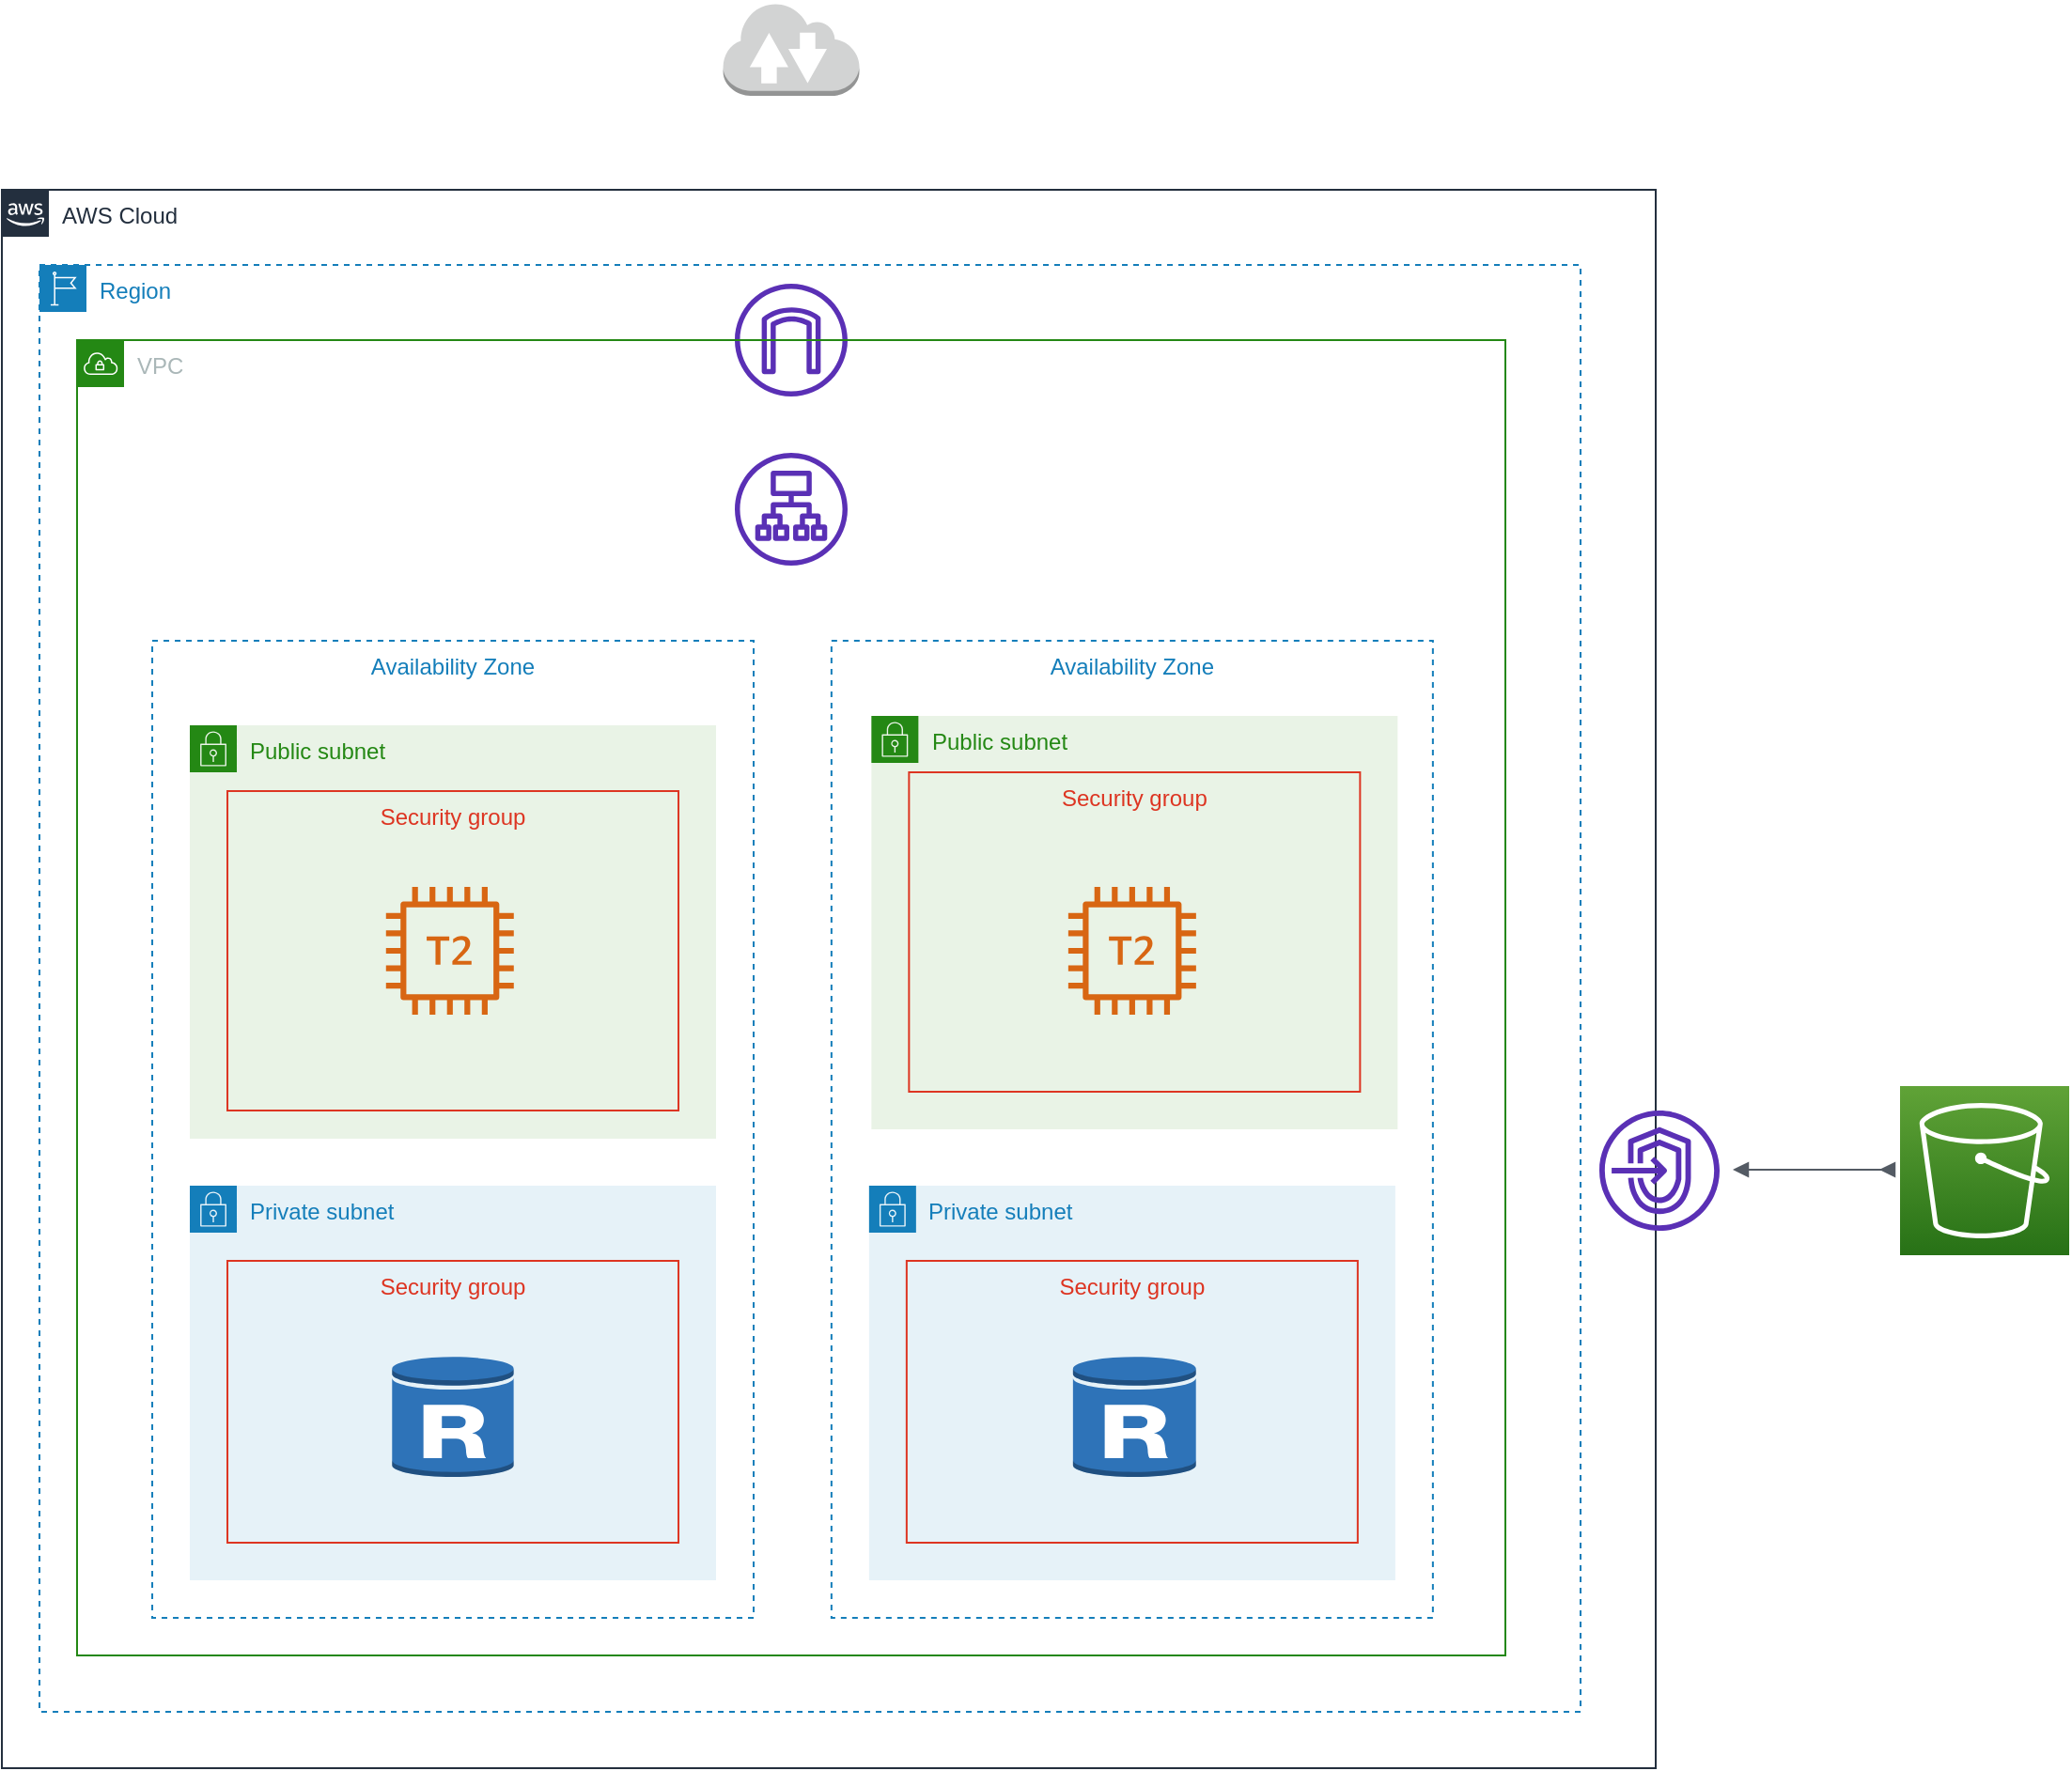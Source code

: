 <mxfile version="13.8.0" type="github" pages="2">
  <diagram id="Ht1M8jgEwFfnCIfOTk4-" name="Page-1">
    <mxGraphModel dx="946" dy="646" grid="1" gridSize="10" guides="1" tooltips="1" connect="1" arrows="1" fold="1" page="1" pageScale="1" pageWidth="1169" pageHeight="827" math="0" shadow="0">
      <root>
        <mxCell id="0" />
        <mxCell id="1" parent="0" />
        <mxCell id="UEzPUAAOIrF-is8g5C7q-74" value="AWS Cloud" style="points=[[0,0],[0.25,0],[0.5,0],[0.75,0],[1,0],[1,0.25],[1,0.5],[1,0.75],[1,1],[0.75,1],[0.5,1],[0.25,1],[0,1],[0,0.75],[0,0.5],[0,0.25]];outlineConnect=0;gradientColor=none;html=1;whiteSpace=wrap;fontSize=12;fontStyle=0;shape=mxgraph.aws4.group;grIcon=mxgraph.aws4.group_aws_cloud_alt;strokeColor=#232F3E;fillColor=none;verticalAlign=top;align=left;spacingLeft=30;fontColor=#232F3E;dashed=0;labelBackgroundColor=#ffffff;" parent="1" vertex="1">
          <mxGeometry x="40" y="120" width="880" height="840" as="geometry" />
        </mxCell>
        <mxCell id="rHAZCA6dfiH2o7rmNHiR-9" value="" style="outlineConnect=0;dashed=0;verticalLabelPosition=bottom;verticalAlign=top;align=center;html=1;shape=mxgraph.aws3.internet_2;fillColor=#D2D3D3;gradientColor=none;" vertex="1" parent="1">
          <mxGeometry x="423.79" y="20" width="72.43" height="50" as="geometry" />
        </mxCell>
        <mxCell id="rHAZCA6dfiH2o7rmNHiR-13" value="" style="outlineConnect=0;fontColor=#232F3E;gradientColor=none;fillColor=#5A30B5;strokeColor=none;dashed=0;verticalLabelPosition=bottom;verticalAlign=top;align=center;html=1;fontSize=12;fontStyle=0;aspect=fixed;pointerEvents=1;shape=mxgraph.aws4.internet_gateway;" vertex="1" parent="1">
          <mxGeometry x="430.0" y="170" width="60" height="60" as="geometry" />
        </mxCell>
        <mxCell id="rHAZCA6dfiH2o7rmNHiR-24" value="Availability Zone" style="fillColor=none;strokeColor=#147EBA;dashed=1;verticalAlign=top;fontStyle=0;fontColor=#147EBA;rounded=0;glass=0;" vertex="1" parent="1">
          <mxGeometry x="120.01" y="360" width="320" height="520" as="geometry" />
        </mxCell>
        <mxCell id="rHAZCA6dfiH2o7rmNHiR-25" value="Availability Zone" style="fillColor=none;strokeColor=#147EBA;dashed=1;verticalAlign=top;fontStyle=0;fontColor=#147EBA;rounded=0;glass=0;" vertex="1" parent="1">
          <mxGeometry x="481.43" y="360" width="320" height="520" as="geometry" />
        </mxCell>
        <mxCell id="rHAZCA6dfiH2o7rmNHiR-26" value="Public subnet" style="points=[[0,0],[0.25,0],[0.5,0],[0.75,0],[1,0],[1,0.25],[1,0.5],[1,0.75],[1,1],[0.75,1],[0.5,1],[0.25,1],[0,1],[0,0.75],[0,0.5],[0,0.25]];outlineConnect=0;gradientColor=none;html=1;whiteSpace=wrap;fontSize=12;fontStyle=0;shape=mxgraph.aws4.group;grIcon=mxgraph.aws4.group_security_group;grStroke=0;strokeColor=#248814;fillColor=#E9F3E6;verticalAlign=top;align=left;spacingLeft=30;fontColor=#248814;dashed=0;rounded=0;glass=0;" vertex="1" parent="1">
          <mxGeometry x="140.01" y="405" width="280" height="220" as="geometry" />
        </mxCell>
        <mxCell id="rHAZCA6dfiH2o7rmNHiR-27" value="Private subnet" style="points=[[0,0],[0.25,0],[0.5,0],[0.75,0],[1,0],[1,0.25],[1,0.5],[1,0.75],[1,1],[0.75,1],[0.5,1],[0.25,1],[0,1],[0,0.75],[0,0.5],[0,0.25]];outlineConnect=0;gradientColor=none;html=1;whiteSpace=wrap;fontSize=12;fontStyle=0;shape=mxgraph.aws4.group;grIcon=mxgraph.aws4.group_security_group;grStroke=0;strokeColor=#147EBA;fillColor=#E6F2F8;verticalAlign=top;align=left;spacingLeft=30;fontColor=#147EBA;dashed=0;rounded=0;glass=0;" vertex="1" parent="1">
          <mxGeometry x="140.01" y="650" width="280" height="210" as="geometry" />
        </mxCell>
        <mxCell id="rHAZCA6dfiH2o7rmNHiR-28" value="Security group" style="fillColor=none;strokeColor=#DD3522;verticalAlign=top;fontStyle=0;fontColor=#DD3522;rounded=0;glass=0;" vertex="1" parent="1">
          <mxGeometry x="160.01" y="440" width="240" height="170" as="geometry" />
        </mxCell>
        <mxCell id="rHAZCA6dfiH2o7rmNHiR-29" value="Security group" style="fillColor=none;strokeColor=#DD3522;verticalAlign=top;fontStyle=0;fontColor=#DD3522;rounded=0;glass=0;" vertex="1" parent="1">
          <mxGeometry x="160.01" y="690" width="240" height="150" as="geometry" />
        </mxCell>
        <mxCell id="rHAZCA6dfiH2o7rmNHiR-31" value="Private subnet" style="points=[[0,0],[0.25,0],[0.5,0],[0.75,0],[1,0],[1,0.25],[1,0.5],[1,0.75],[1,1],[0.75,1],[0.5,1],[0.25,1],[0,1],[0,0.75],[0,0.5],[0,0.25]];outlineConnect=0;gradientColor=none;html=1;whiteSpace=wrap;fontSize=12;fontStyle=0;shape=mxgraph.aws4.group;grIcon=mxgraph.aws4.group_security_group;grStroke=0;strokeColor=#147EBA;fillColor=#E6F2F8;verticalAlign=top;align=left;spacingLeft=30;fontColor=#147EBA;dashed=0;rounded=0;glass=0;" vertex="1" parent="1">
          <mxGeometry x="501.43" y="650" width="280" height="210" as="geometry" />
        </mxCell>
        <mxCell id="rHAZCA6dfiH2o7rmNHiR-34" value="Public subnet" style="points=[[0,0],[0.25,0],[0.5,0],[0.75,0],[1,0],[1,0.25],[1,0.5],[1,0.75],[1,1],[0.75,1],[0.5,1],[0.25,1],[0,1],[0,0.75],[0,0.5],[0,0.25]];outlineConnect=0;gradientColor=none;html=1;whiteSpace=wrap;fontSize=12;fontStyle=0;shape=mxgraph.aws4.group;grIcon=mxgraph.aws4.group_security_group;grStroke=0;strokeColor=#248814;fillColor=#E9F3E6;verticalAlign=top;align=left;spacingLeft=30;fontColor=#248814;dashed=0;rounded=0;glass=0;" vertex="1" parent="1">
          <mxGeometry x="502.68" y="400" width="280" height="220" as="geometry" />
        </mxCell>
        <mxCell id="rHAZCA6dfiH2o7rmNHiR-35" value="Security group" style="fillColor=none;strokeColor=#DD3522;verticalAlign=top;fontStyle=0;fontColor=#DD3522;rounded=0;glass=0;" vertex="1" parent="1">
          <mxGeometry x="522.68" y="430" width="240" height="170" as="geometry" />
        </mxCell>
        <mxCell id="rHAZCA6dfiH2o7rmNHiR-36" value="Security group" style="fillColor=none;strokeColor=#DD3522;verticalAlign=top;fontStyle=0;fontColor=#DD3522;rounded=0;glass=0;" vertex="1" parent="1">
          <mxGeometry x="521.43" y="690" width="240" height="150" as="geometry" />
        </mxCell>
        <mxCell id="rHAZCA6dfiH2o7rmNHiR-38" value="" style="outlineConnect=0;fontColor=#232F3E;gradientColor=none;fillColor=#D86613;strokeColor=none;dashed=0;verticalLabelPosition=bottom;verticalAlign=top;align=center;html=1;fontSize=12;fontStyle=0;aspect=fixed;pointerEvents=1;shape=mxgraph.aws4.t2_instance;rounded=0;glass=0;" vertex="1" parent="1">
          <mxGeometry x="244.39" y="491" width="68" height="68" as="geometry" />
        </mxCell>
        <mxCell id="rHAZCA6dfiH2o7rmNHiR-39" value="" style="outlineConnect=0;fontColor=#232F3E;gradientColor=none;fillColor=#D86613;strokeColor=none;dashed=0;verticalLabelPosition=bottom;verticalAlign=top;align=center;html=1;fontSize=12;fontStyle=0;aspect=fixed;pointerEvents=1;shape=mxgraph.aws4.t2_instance;rounded=0;glass=0;" vertex="1" parent="1">
          <mxGeometry x="607.43" y="491" width="68" height="68" as="geometry" />
        </mxCell>
        <mxCell id="rHAZCA6dfiH2o7rmNHiR-43" value="" style="outlineConnect=0;dashed=0;verticalLabelPosition=bottom;verticalAlign=top;align=center;html=1;shape=mxgraph.aws3.rds_db_instance_read_replica;fillColor=#2E73B8;gradientColor=none;rounded=0;glass=0;" vertex="1" parent="1">
          <mxGeometry x="247.64" y="740" width="64.75" height="66" as="geometry" />
        </mxCell>
        <mxCell id="rHAZCA6dfiH2o7rmNHiR-44" value="" style="outlineConnect=0;dashed=0;verticalLabelPosition=bottom;verticalAlign=top;align=center;html=1;shape=mxgraph.aws3.rds_db_instance_read_replica;fillColor=#2E73B8;gradientColor=none;rounded=0;glass=0;" vertex="1" parent="1">
          <mxGeometry x="609.93" y="740" width="65.5" height="66" as="geometry" />
        </mxCell>
        <mxCell id="rHAZCA6dfiH2o7rmNHiR-46" value="" style="outlineConnect=0;fontColor=#232F3E;gradientColor=none;fillColor=#5A30B5;strokeColor=none;dashed=0;verticalLabelPosition=bottom;verticalAlign=top;align=center;html=1;fontSize=12;fontStyle=0;aspect=fixed;pointerEvents=1;shape=mxgraph.aws4.application_load_balancer;rounded=0;glass=0;" vertex="1" parent="1">
          <mxGeometry x="430" y="260" width="60" height="60" as="geometry" />
        </mxCell>
        <mxCell id="rHAZCA6dfiH2o7rmNHiR-55" value="Region" style="points=[[0,0],[0.25,0],[0.5,0],[0.75,0],[1,0],[1,0.25],[1,0.5],[1,0.75],[1,1],[0.75,1],[0.5,1],[0.25,1],[0,1],[0,0.75],[0,0.5],[0,0.25]];outlineConnect=0;gradientColor=none;html=1;whiteSpace=wrap;fontSize=12;fontStyle=0;shape=mxgraph.aws4.group;grIcon=mxgraph.aws4.group_region;strokeColor=#147EBA;fillColor=none;verticalAlign=top;align=left;spacingLeft=30;fontColor=#147EBA;dashed=1;rounded=0;glass=0;" vertex="1" parent="1">
          <mxGeometry x="60" y="160" width="820" height="770" as="geometry" />
        </mxCell>
        <mxCell id="rHAZCA6dfiH2o7rmNHiR-56" value="" style="outlineConnect=0;fontColor=#232F3E;gradientColor=#60A337;gradientDirection=north;fillColor=#277116;strokeColor=#ffffff;dashed=0;verticalLabelPosition=bottom;verticalAlign=top;align=center;html=1;fontSize=12;fontStyle=0;aspect=fixed;shape=mxgraph.aws4.resourceIcon;resIcon=mxgraph.aws4.s3;rounded=0;glass=0;" vertex="1" parent="1">
          <mxGeometry x="1050" y="597" width="90" height="90" as="geometry" />
        </mxCell>
        <mxCell id="rHAZCA6dfiH2o7rmNHiR-57" value="" style="outlineConnect=0;fontColor=#232F3E;gradientColor=none;fillColor=#5A30B5;strokeColor=none;dashed=0;verticalLabelPosition=bottom;verticalAlign=top;align=center;html=1;fontSize=12;fontStyle=0;aspect=fixed;pointerEvents=1;shape=mxgraph.aws4.endpoints;rounded=0;glass=0;" vertex="1" parent="1">
          <mxGeometry x="890" y="610" width="64" height="64" as="geometry" />
        </mxCell>
        <mxCell id="rHAZCA6dfiH2o7rmNHiR-61" value="" style="edgeStyle=orthogonalEdgeStyle;html=1;endArrow=block;elbow=vertical;startArrow=block;startFill=1;endFill=1;strokeColor=#545B64;rounded=0;" edge="1" parent="1">
          <mxGeometry width="100" relative="1" as="geometry">
            <mxPoint x="961" y="641.5" as="sourcePoint" />
            <mxPoint x="1039" y="641.5" as="targetPoint" />
            <Array as="points">
              <mxPoint x="1040" y="642" />
              <mxPoint x="1040" y="642" />
            </Array>
          </mxGeometry>
        </mxCell>
        <mxCell id="rHAZCA6dfiH2o7rmNHiR-76" value="VPC" style="points=[[0,0],[0.25,0],[0.5,0],[0.75,0],[1,0],[1,0.25],[1,0.5],[1,0.75],[1,1],[0.75,1],[0.5,1],[0.25,1],[0,1],[0,0.75],[0,0.5],[0,0.25]];outlineConnect=0;gradientColor=none;html=1;whiteSpace=wrap;fontSize=12;fontStyle=0;shape=mxgraph.aws4.group;grIcon=mxgraph.aws4.group_vpc;strokeColor=#248814;fillColor=none;verticalAlign=top;align=left;spacingLeft=30;fontColor=#AAB7B8;dashed=0;rounded=0;glass=0;" vertex="1" parent="1">
          <mxGeometry x="80" y="200" width="760" height="700" as="geometry" />
        </mxCell>
      </root>
    </mxGraphModel>
  </diagram>
  <diagram name="Page-1のコピー" id="a-ECeBDHO27nuUvDYd9u">
    <mxGraphModel dx="946" dy="646" grid="1" gridSize="10" guides="1" tooltips="1" connect="1" arrows="1" fold="1" page="1" pageScale="1" pageWidth="1169" pageHeight="827" math="0" shadow="0">
      <root>
        <mxCell id="CVl8QoGPj0BGlfIf1Gmy-0" />
        <mxCell id="CVl8QoGPj0BGlfIf1Gmy-1" parent="CVl8QoGPj0BGlfIf1Gmy-0" />
        <mxCell id="CVl8QoGPj0BGlfIf1Gmy-21" value="" style="outlineConnect=0;fontColor=#232F3E;gradientColor=#60A337;gradientDirection=north;fillColor=#277116;strokeColor=#ffffff;dashed=0;verticalLabelPosition=bottom;verticalAlign=top;align=center;html=1;fontSize=12;fontStyle=0;aspect=fixed;shape=mxgraph.aws4.resourceIcon;resIcon=mxgraph.aws4.s3;rounded=0;glass=0;" vertex="1" parent="CVl8QoGPj0BGlfIf1Gmy-1">
          <mxGeometry x="1050" y="597" width="90" height="90" as="geometry" />
        </mxCell>
        <mxCell id="CVl8QoGPj0BGlfIf1Gmy-23" value="" style="edgeStyle=orthogonalEdgeStyle;html=1;endArrow=block;elbow=vertical;startArrow=block;startFill=1;endFill=1;strokeColor=#545B64;rounded=0;" edge="1" parent="CVl8QoGPj0BGlfIf1Gmy-1">
          <mxGeometry width="100" relative="1" as="geometry">
            <mxPoint x="961" y="641.5" as="sourcePoint" />
            <mxPoint x="1039" y="641.5" as="targetPoint" />
            <Array as="points">
              <mxPoint x="1040" y="642" />
              <mxPoint x="1040" y="642" />
            </Array>
          </mxGeometry>
        </mxCell>
        <mxCell id="CVl8QoGPj0BGlfIf1Gmy-26" value="AWS Cloud" style="points=[[0,0],[0.25,0],[0.5,0],[0.75,0],[1,0],[1,0.25],[1,0.5],[1,0.75],[1,1],[0.75,1],[0.5,1],[0.25,1],[0,1],[0,0.75],[0,0.5],[0,0.25]];outlineConnect=0;gradientColor=none;html=1;whiteSpace=wrap;fontSize=12;fontStyle=0;shape=mxgraph.aws4.group;grIcon=mxgraph.aws4.group_aws_cloud_alt;strokeColor=#232F3E;fillColor=none;verticalAlign=top;align=left;spacingLeft=30;fontColor=#232F3E;dashed=0;rounded=0;glass=0;" vertex="1" parent="CVl8QoGPj0BGlfIf1Gmy-1">
          <mxGeometry x="40" y="120" width="880" height="840" as="geometry" />
        </mxCell>
        <mxCell id="Hfi8tLSs9EINPW8uKpgN-0" value="Region" style="points=[[0,0],[0.25,0],[0.5,0],[0.75,0],[1,0],[1,0.25],[1,0.5],[1,0.75],[1,1],[0.75,1],[0.5,1],[0.25,1],[0,1],[0,0.75],[0,0.5],[0,0.25]];outlineConnect=0;gradientColor=none;html=1;whiteSpace=wrap;fontSize=12;fontStyle=0;shape=mxgraph.aws4.group;grIcon=mxgraph.aws4.group_region;strokeColor=#147EBA;fillColor=none;verticalAlign=top;align=left;spacingLeft=30;fontColor=#147EBA;dashed=1;rounded=0;glass=0;" vertex="1" parent="CVl8QoGPj0BGlfIf1Gmy-1">
          <mxGeometry x="60" y="160" width="820" height="780" as="geometry" />
        </mxCell>
        <mxCell id="Hfi8tLSs9EINPW8uKpgN-1" value="VPC" style="points=[[0,0],[0.25,0],[0.5,0],[0.75,0],[1,0],[1,0.25],[1,0.5],[1,0.75],[1,1],[0.75,1],[0.5,1],[0.25,1],[0,1],[0,0.75],[0,0.5],[0,0.25]];outlineConnect=0;gradientColor=none;html=1;whiteSpace=wrap;fontSize=12;fontStyle=0;shape=mxgraph.aws4.group;grIcon=mxgraph.aws4.group_vpc;strokeColor=#248814;fillColor=none;verticalAlign=top;align=left;spacingLeft=30;fontColor=#AAB7B8;dashed=0;rounded=0;glass=0;" vertex="1" parent="CVl8QoGPj0BGlfIf1Gmy-1">
          <mxGeometry x="80" y="200" width="760" height="720" as="geometry" />
        </mxCell>
        <mxCell id="AgzodDJbN-AuQIofAUKM-0" value="Availability Zone" style="fillColor=none;strokeColor=#147EBA;dashed=1;verticalAlign=top;fontStyle=0;fontColor=#147EBA;rounded=0;glass=0;" vertex="1" parent="CVl8QoGPj0BGlfIf1Gmy-1">
          <mxGeometry x="120" y="360" width="320" height="520" as="geometry" />
        </mxCell>
        <mxCell id="hFlXzq5w6MuE36i-lwYi-0" value="Availability Zone" style="fillColor=none;strokeColor=#147EBA;dashed=1;verticalAlign=top;fontStyle=0;fontColor=#147EBA;rounded=0;glass=0;" vertex="1" parent="CVl8QoGPj0BGlfIf1Gmy-1">
          <mxGeometry x="480" y="360" width="320" height="520" as="geometry" />
        </mxCell>
        <mxCell id="hFlXzq5w6MuE36i-lwYi-1" value="Public subnet" style="points=[[0,0],[0.25,0],[0.5,0],[0.75,0],[1,0],[1,0.25],[1,0.5],[1,0.75],[1,1],[0.75,1],[0.5,1],[0.25,1],[0,1],[0,0.75],[0,0.5],[0,0.25]];outlineConnect=0;gradientColor=none;html=1;whiteSpace=wrap;fontSize=12;fontStyle=0;shape=mxgraph.aws4.group;grIcon=mxgraph.aws4.group_security_group;grStroke=0;strokeColor=#248814;fillColor=#E9F3E6;verticalAlign=top;align=left;spacingLeft=30;fontColor=#248814;dashed=0;rounded=0;glass=0;" vertex="1" parent="CVl8QoGPj0BGlfIf1Gmy-1">
          <mxGeometry x="160" y="400" width="240" height="220" as="geometry" />
        </mxCell>
        <mxCell id="hFlXzq5w6MuE36i-lwYi-2" value="Private subnet" style="points=[[0,0],[0.25,0],[0.5,0],[0.75,0],[1,0],[1,0.25],[1,0.5],[1,0.75],[1,1],[0.75,1],[0.5,1],[0.25,1],[0,1],[0,0.75],[0,0.5],[0,0.25]];outlineConnect=0;gradientColor=none;html=1;whiteSpace=wrap;fontSize=12;fontStyle=0;shape=mxgraph.aws4.group;grIcon=mxgraph.aws4.group_security_group;grStroke=0;strokeColor=#147EBA;fillColor=#E6F2F8;verticalAlign=top;align=left;spacingLeft=30;fontColor=#147EBA;dashed=0;rounded=0;glass=0;" vertex="1" parent="CVl8QoGPj0BGlfIf1Gmy-1">
          <mxGeometry x="160" y="640" width="240" height="220" as="geometry" />
        </mxCell>
        <mxCell id="hFlXzq5w6MuE36i-lwYi-3" value="Public subnet" style="points=[[0,0],[0.25,0],[0.5,0],[0.75,0],[1,0],[1,0.25],[1,0.5],[1,0.75],[1,1],[0.75,1],[0.5,1],[0.25,1],[0,1],[0,0.75],[0,0.5],[0,0.25]];outlineConnect=0;gradientColor=none;html=1;whiteSpace=wrap;fontSize=12;fontStyle=0;shape=mxgraph.aws4.group;grIcon=mxgraph.aws4.group_security_group;grStroke=0;strokeColor=#248814;fillColor=#E9F3E6;verticalAlign=top;align=left;spacingLeft=30;fontColor=#248814;dashed=0;rounded=0;glass=0;" vertex="1" parent="CVl8QoGPj0BGlfIf1Gmy-1">
          <mxGeometry x="520" y="400" width="240" height="220" as="geometry" />
        </mxCell>
        <mxCell id="hFlXzq5w6MuE36i-lwYi-4" value="Private subnet" style="points=[[0,0],[0.25,0],[0.5,0],[0.75,0],[1,0],[1,0.25],[1,0.5],[1,0.75],[1,1],[0.75,1],[0.5,1],[0.25,1],[0,1],[0,0.75],[0,0.5],[0,0.25]];outlineConnect=0;gradientColor=none;html=1;whiteSpace=wrap;fontSize=12;fontStyle=0;shape=mxgraph.aws4.group;grIcon=mxgraph.aws4.group_security_group;grStroke=0;strokeColor=#147EBA;fillColor=#E6F2F8;verticalAlign=top;align=left;spacingLeft=30;fontColor=#147EBA;dashed=0;rounded=0;glass=0;" vertex="1" parent="CVl8QoGPj0BGlfIf1Gmy-1">
          <mxGeometry x="520" y="640" width="240" height="220" as="geometry" />
        </mxCell>
        <mxCell id="hFlXzq5w6MuE36i-lwYi-5" value="Security group" style="fillColor=none;strokeColor=#DD3522;verticalAlign=top;fontStyle=0;fontColor=#DD3522;rounded=0;glass=0;" vertex="1" parent="CVl8QoGPj0BGlfIf1Gmy-1">
          <mxGeometry x="190" y="445" width="180" height="155" as="geometry" />
        </mxCell>
        <mxCell id="hFlXzq5w6MuE36i-lwYi-6" value="Security group" style="fillColor=none;strokeColor=#DD3522;verticalAlign=top;fontStyle=0;fontColor=#DD3522;rounded=0;glass=0;" vertex="1" parent="CVl8QoGPj0BGlfIf1Gmy-1">
          <mxGeometry x="560" y="442" width="180" height="155" as="geometry" />
        </mxCell>
        <mxCell id="hFlXzq5w6MuE36i-lwYi-8" value="Security group" style="fillColor=none;strokeColor=#DD3522;verticalAlign=top;fontStyle=0;fontColor=#DD3522;rounded=0;glass=0;" vertex="1" parent="CVl8QoGPj0BGlfIf1Gmy-1">
          <mxGeometry x="190" y="680" width="180" height="155" as="geometry" />
        </mxCell>
        <mxCell id="hFlXzq5w6MuE36i-lwYi-9" value="Security group" style="fillColor=none;strokeColor=#DD3522;verticalAlign=top;fontStyle=0;fontColor=#DD3522;rounded=0;glass=0;" vertex="1" parent="CVl8QoGPj0BGlfIf1Gmy-1">
          <mxGeometry x="550" y="680" width="180" height="155" as="geometry" />
        </mxCell>
        <mxCell id="hFlXzq5w6MuE36i-lwYi-10" value="" style="outlineConnect=0;fontColor=#232F3E;gradientColor=none;fillColor=#D86613;strokeColor=none;dashed=0;verticalLabelPosition=bottom;verticalAlign=top;align=center;html=1;fontSize=12;fontStyle=0;aspect=fixed;pointerEvents=1;shape=mxgraph.aws4.t2_instance;rounded=0;glass=0;" vertex="1" parent="CVl8QoGPj0BGlfIf1Gmy-1">
          <mxGeometry x="245" y="487.5" width="70" height="70" as="geometry" />
        </mxCell>
        <mxCell id="hFlXzq5w6MuE36i-lwYi-11" value="" style="outlineConnect=0;fontColor=#232F3E;gradientColor=none;fillColor=#D86613;strokeColor=none;dashed=0;verticalLabelPosition=bottom;verticalAlign=top;align=center;html=1;fontSize=12;fontStyle=0;aspect=fixed;pointerEvents=1;shape=mxgraph.aws4.t2_instance;rounded=0;glass=0;" vertex="1" parent="CVl8QoGPj0BGlfIf1Gmy-1">
          <mxGeometry x="615" y="487.5" width="70" height="70" as="geometry" />
        </mxCell>
        <mxCell id="hFlXzq5w6MuE36i-lwYi-13" value="" style="outlineConnect=0;dashed=0;verticalLabelPosition=bottom;verticalAlign=top;align=center;html=1;shape=mxgraph.aws3.rds_db_instance_read_replica;fillColor=#2E73B8;gradientColor=none;rounded=0;glass=0;" vertex="1" parent="CVl8QoGPj0BGlfIf1Gmy-1">
          <mxGeometry x="245" y="730" width="65" height="76" as="geometry" />
        </mxCell>
        <mxCell id="hFlXzq5w6MuE36i-lwYi-14" value="" style="outlineConnect=0;dashed=0;verticalLabelPosition=bottom;verticalAlign=top;align=center;html=1;shape=mxgraph.aws3.rds_db_instance_read_replica;fillColor=#2E73B8;gradientColor=none;rounded=0;glass=0;" vertex="1" parent="CVl8QoGPj0BGlfIf1Gmy-1">
          <mxGeometry x="607.5" y="730" width="65" height="76" as="geometry" />
        </mxCell>
        <mxCell id="hFlXzq5w6MuE36i-lwYi-15" value="" style="outlineConnect=0;fontColor=#232F3E;gradientColor=none;fillColor=#5A30B5;strokeColor=none;dashed=0;verticalLabelPosition=bottom;verticalAlign=top;align=center;html=1;fontSize=12;fontStyle=0;aspect=fixed;pointerEvents=1;shape=mxgraph.aws4.internet_gateway;rounded=0;glass=0;" vertex="1" parent="CVl8QoGPj0BGlfIf1Gmy-1">
          <mxGeometry x="430" y="170" width="60" height="60" as="geometry" />
        </mxCell>
        <mxCell id="hFlXzq5w6MuE36i-lwYi-31" value="" style="edgeStyle=none;rounded=0;orthogonalLoop=1;jettySize=auto;html=1;endSize=6;targetPerimeterSpacing=0;" edge="1" parent="CVl8QoGPj0BGlfIf1Gmy-1" source="hFlXzq5w6MuE36i-lwYi-16" target="hFlXzq5w6MuE36i-lwYi-0">
          <mxGeometry relative="1" as="geometry" />
        </mxCell>
        <mxCell id="hFlXzq5w6MuE36i-lwYi-16" value="" style="outlineConnect=0;fontColor=#232F3E;gradientColor=none;fillColor=#5A30B5;strokeColor=none;dashed=0;verticalLabelPosition=bottom;verticalAlign=top;align=center;html=1;fontSize=12;fontStyle=0;aspect=fixed;pointerEvents=1;shape=mxgraph.aws4.application_load_balancer;rounded=0;glass=0;" vertex="1" parent="CVl8QoGPj0BGlfIf1Gmy-1">
          <mxGeometry x="426" y="260" width="68" height="68" as="geometry" />
        </mxCell>
        <mxCell id="hFlXzq5w6MuE36i-lwYi-17" value="" style="outlineConnect=0;fontColor=#232F3E;gradientColor=none;fillColor=#5A30B5;strokeColor=none;dashed=0;verticalLabelPosition=bottom;verticalAlign=top;align=center;html=1;fontSize=12;fontStyle=0;aspect=fixed;pointerEvents=1;shape=mxgraph.aws4.endpoints;rounded=0;glass=0;" vertex="1" parent="CVl8QoGPj0BGlfIf1Gmy-1">
          <mxGeometry x="890" y="612" width="60" height="60" as="geometry" />
        </mxCell>
        <mxCell id="hFlXzq5w6MuE36i-lwYi-23" value="" style="endArrow=classic;startArrow=classic;html=1;" edge="1" parent="CVl8QoGPj0BGlfIf1Gmy-1">
          <mxGeometry width="50" height="50" relative="1" as="geometry">
            <mxPoint x="710" y="540" as="sourcePoint" />
            <mxPoint x="870" y="620" as="targetPoint" />
          </mxGeometry>
        </mxCell>
        <mxCell id="hFlXzq5w6MuE36i-lwYi-25" value="" style="endArrow=classic;html=1;" edge="1" parent="CVl8QoGPj0BGlfIf1Gmy-1" source="hFlXzq5w6MuE36i-lwYi-16">
          <mxGeometry width="50" height="50" relative="1" as="geometry">
            <mxPoint x="450" y="390" as="sourcePoint" />
            <mxPoint x="330" y="480" as="targetPoint" />
          </mxGeometry>
        </mxCell>
        <mxCell id="hFlXzq5w6MuE36i-lwYi-26" value="" style="endArrow=classic;html=1;" edge="1" parent="CVl8QoGPj0BGlfIf1Gmy-1" source="hFlXzq5w6MuE36i-lwYi-16">
          <mxGeometry width="50" height="50" relative="1" as="geometry">
            <mxPoint x="446.237" y="338" as="sourcePoint" />
            <mxPoint x="610" y="480" as="targetPoint" />
          </mxGeometry>
        </mxCell>
        <mxCell id="hFlXzq5w6MuE36i-lwYi-28" value="" style="outlineConnect=0;dashed=0;verticalLabelPosition=bottom;verticalAlign=top;align=center;html=1;shape=mxgraph.aws3.internet_3;fillColor=#D2D3D3;gradientColor=none;rounded=0;glass=0;" vertex="1" parent="CVl8QoGPj0BGlfIf1Gmy-1">
          <mxGeometry x="420.25" y="20" width="79.5" height="54" as="geometry" />
        </mxCell>
        <mxCell id="hFlXzq5w6MuE36i-lwYi-30" value="" style="shape=flexArrow;endArrow=classic;html=1;" edge="1" parent="CVl8QoGPj0BGlfIf1Gmy-1">
          <mxGeometry width="50" height="50" relative="1" as="geometry">
            <mxPoint x="477" y="150" as="sourcePoint" />
            <mxPoint x="477" y="90" as="targetPoint" />
          </mxGeometry>
        </mxCell>
        <mxCell id="hFlXzq5w6MuE36i-lwYi-32" value="" style="shape=flexArrow;endArrow=classic;html=1;" edge="1" parent="CVl8QoGPj0BGlfIf1Gmy-1">
          <mxGeometry width="50" height="50" relative="1" as="geometry">
            <mxPoint x="440" y="90" as="sourcePoint" />
            <mxPoint x="440" y="150" as="targetPoint" />
          </mxGeometry>
        </mxCell>
      </root>
    </mxGraphModel>
  </diagram>
</mxfile>
